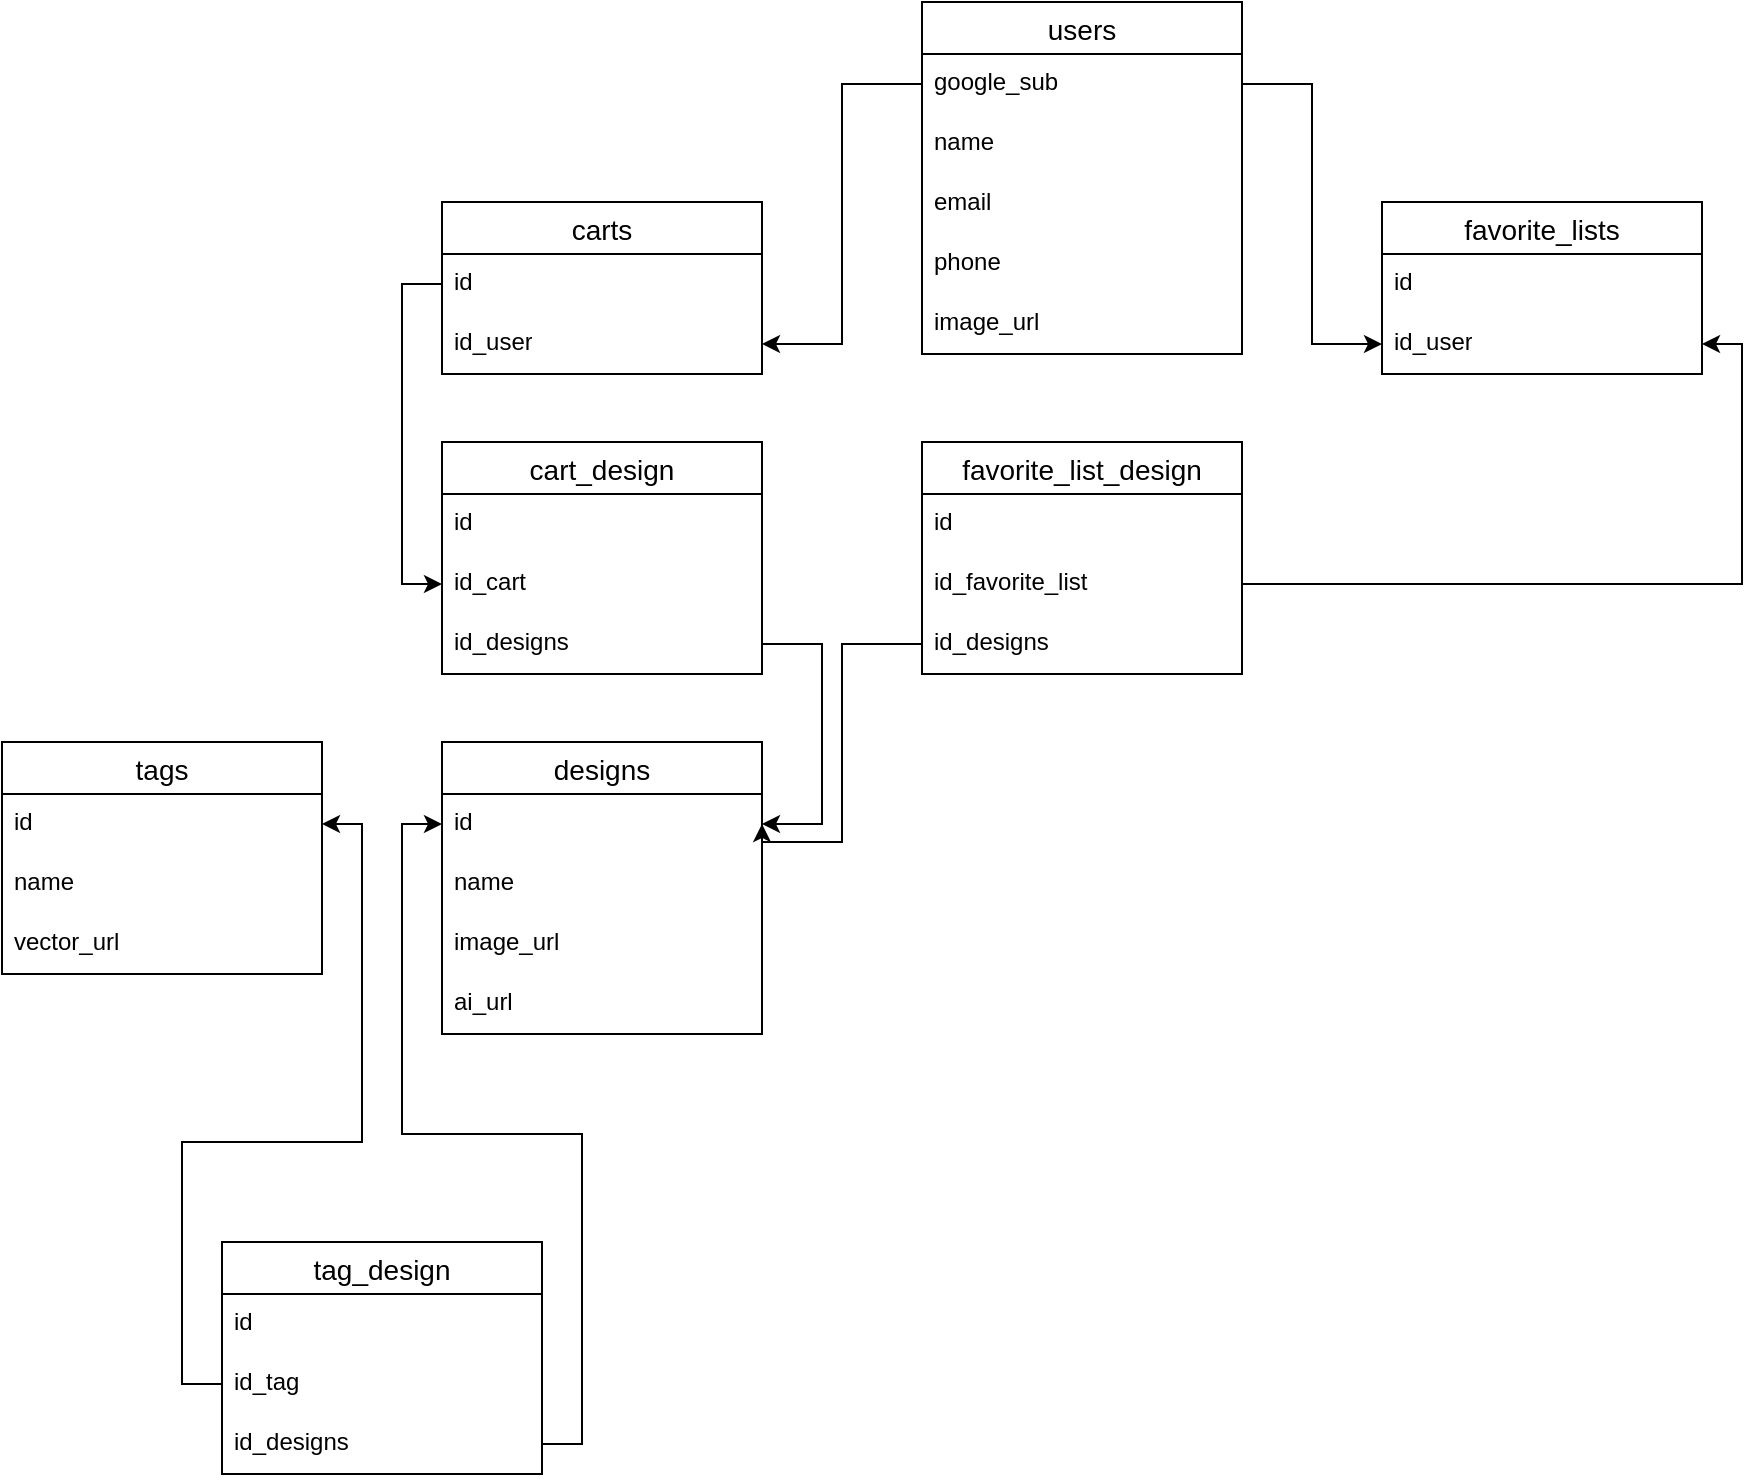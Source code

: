 <mxfile version="24.5.2" type="device">
  <diagram name="Página-1" id="Pjph2aPp95_rokodUOyw">
    <mxGraphModel dx="1534" dy="783" grid="1" gridSize="10" guides="1" tooltips="1" connect="1" arrows="1" fold="1" page="0" pageScale="1" pageWidth="827" pageHeight="1169" math="0" shadow="0">
      <root>
        <mxCell id="0" />
        <mxCell id="1" parent="0" />
        <mxCell id="J8emzlzyHpNZaUxCc-_T-1" value="users" style="swimlane;fontStyle=0;childLayout=stackLayout;horizontal=1;startSize=26;horizontalStack=0;resizeParent=1;resizeParentMax=0;resizeLast=0;collapsible=1;marginBottom=0;align=center;fontSize=14;" vertex="1" parent="1">
          <mxGeometry x="440" width="160" height="176" as="geometry" />
        </mxCell>
        <mxCell id="J8emzlzyHpNZaUxCc-_T-3" value="google_sub" style="text;strokeColor=none;fillColor=none;spacingLeft=4;spacingRight=4;overflow=hidden;rotatable=0;points=[[0,0.5],[1,0.5]];portConstraint=eastwest;fontSize=12;whiteSpace=wrap;html=1;" vertex="1" parent="J8emzlzyHpNZaUxCc-_T-1">
          <mxGeometry y="26" width="160" height="30" as="geometry" />
        </mxCell>
        <mxCell id="J8emzlzyHpNZaUxCc-_T-12" value="name" style="text;strokeColor=none;fillColor=none;spacingLeft=4;spacingRight=4;overflow=hidden;rotatable=0;points=[[0,0.5],[1,0.5]];portConstraint=eastwest;fontSize=12;whiteSpace=wrap;html=1;" vertex="1" parent="J8emzlzyHpNZaUxCc-_T-1">
          <mxGeometry y="56" width="160" height="30" as="geometry" />
        </mxCell>
        <mxCell id="J8emzlzyHpNZaUxCc-_T-9" value="email" style="text;strokeColor=none;fillColor=none;spacingLeft=4;spacingRight=4;overflow=hidden;rotatable=0;points=[[0,0.5],[1,0.5]];portConstraint=eastwest;fontSize=12;whiteSpace=wrap;html=1;" vertex="1" parent="J8emzlzyHpNZaUxCc-_T-1">
          <mxGeometry y="86" width="160" height="30" as="geometry" />
        </mxCell>
        <mxCell id="J8emzlzyHpNZaUxCc-_T-10" value="phone" style="text;strokeColor=none;fillColor=none;spacingLeft=4;spacingRight=4;overflow=hidden;rotatable=0;points=[[0,0.5],[1,0.5]];portConstraint=eastwest;fontSize=12;whiteSpace=wrap;html=1;" vertex="1" parent="J8emzlzyHpNZaUxCc-_T-1">
          <mxGeometry y="116" width="160" height="30" as="geometry" />
        </mxCell>
        <mxCell id="J8emzlzyHpNZaUxCc-_T-11" value="image_url" style="text;strokeColor=none;fillColor=none;spacingLeft=4;spacingRight=4;overflow=hidden;rotatable=0;points=[[0,0.5],[1,0.5]];portConstraint=eastwest;fontSize=12;whiteSpace=wrap;html=1;" vertex="1" parent="J8emzlzyHpNZaUxCc-_T-1">
          <mxGeometry y="146" width="160" height="30" as="geometry" />
        </mxCell>
        <mxCell id="J8emzlzyHpNZaUxCc-_T-5" value="carts" style="swimlane;fontStyle=0;childLayout=stackLayout;horizontal=1;startSize=26;horizontalStack=0;resizeParent=1;resizeParentMax=0;resizeLast=0;collapsible=1;marginBottom=0;align=center;fontSize=14;" vertex="1" parent="1">
          <mxGeometry x="200" y="100" width="160" height="86" as="geometry" />
        </mxCell>
        <mxCell id="J8emzlzyHpNZaUxCc-_T-6" value="id" style="text;strokeColor=none;fillColor=none;spacingLeft=4;spacingRight=4;overflow=hidden;rotatable=0;points=[[0,0.5],[1,0.5]];portConstraint=eastwest;fontSize=12;whiteSpace=wrap;html=1;" vertex="1" parent="J8emzlzyHpNZaUxCc-_T-5">
          <mxGeometry y="26" width="160" height="30" as="geometry" />
        </mxCell>
        <mxCell id="J8emzlzyHpNZaUxCc-_T-7" value="id_user" style="text;strokeColor=none;fillColor=none;spacingLeft=4;spacingRight=4;overflow=hidden;rotatable=0;points=[[0,0.5],[1,0.5]];portConstraint=eastwest;fontSize=12;whiteSpace=wrap;html=1;" vertex="1" parent="J8emzlzyHpNZaUxCc-_T-5">
          <mxGeometry y="56" width="160" height="30" as="geometry" />
        </mxCell>
        <mxCell id="J8emzlzyHpNZaUxCc-_T-13" style="edgeStyle=orthogonalEdgeStyle;rounded=0;orthogonalLoop=1;jettySize=auto;html=1;" edge="1" parent="1" source="J8emzlzyHpNZaUxCc-_T-3" target="J8emzlzyHpNZaUxCc-_T-7">
          <mxGeometry relative="1" as="geometry" />
        </mxCell>
        <mxCell id="J8emzlzyHpNZaUxCc-_T-14" value="designs" style="swimlane;fontStyle=0;childLayout=stackLayout;horizontal=1;startSize=26;horizontalStack=0;resizeParent=1;resizeParentMax=0;resizeLast=0;collapsible=1;marginBottom=0;align=center;fontSize=14;" vertex="1" parent="1">
          <mxGeometry x="200" y="370" width="160" height="146" as="geometry" />
        </mxCell>
        <mxCell id="J8emzlzyHpNZaUxCc-_T-15" value="id" style="text;strokeColor=none;fillColor=none;spacingLeft=4;spacingRight=4;overflow=hidden;rotatable=0;points=[[0,0.5],[1,0.5]];portConstraint=eastwest;fontSize=12;whiteSpace=wrap;html=1;" vertex="1" parent="J8emzlzyHpNZaUxCc-_T-14">
          <mxGeometry y="26" width="160" height="30" as="geometry" />
        </mxCell>
        <mxCell id="J8emzlzyHpNZaUxCc-_T-18" value="name" style="text;strokeColor=none;fillColor=none;spacingLeft=4;spacingRight=4;overflow=hidden;rotatable=0;points=[[0,0.5],[1,0.5]];portConstraint=eastwest;fontSize=12;whiteSpace=wrap;html=1;" vertex="1" parent="J8emzlzyHpNZaUxCc-_T-14">
          <mxGeometry y="56" width="160" height="30" as="geometry" />
        </mxCell>
        <mxCell id="J8emzlzyHpNZaUxCc-_T-16" value="image_url" style="text;strokeColor=none;fillColor=none;spacingLeft=4;spacingRight=4;overflow=hidden;rotatable=0;points=[[0,0.5],[1,0.5]];portConstraint=eastwest;fontSize=12;whiteSpace=wrap;html=1;" vertex="1" parent="J8emzlzyHpNZaUxCc-_T-14">
          <mxGeometry y="86" width="160" height="30" as="geometry" />
        </mxCell>
        <mxCell id="J8emzlzyHpNZaUxCc-_T-17" value="ai_url" style="text;strokeColor=none;fillColor=none;spacingLeft=4;spacingRight=4;overflow=hidden;rotatable=0;points=[[0,0.5],[1,0.5]];portConstraint=eastwest;fontSize=12;whiteSpace=wrap;html=1;" vertex="1" parent="J8emzlzyHpNZaUxCc-_T-14">
          <mxGeometry y="116" width="160" height="30" as="geometry" />
        </mxCell>
        <mxCell id="J8emzlzyHpNZaUxCc-_T-19" value="tags" style="swimlane;fontStyle=0;childLayout=stackLayout;horizontal=1;startSize=26;horizontalStack=0;resizeParent=1;resizeParentMax=0;resizeLast=0;collapsible=1;marginBottom=0;align=center;fontSize=14;" vertex="1" parent="1">
          <mxGeometry x="-20" y="370" width="160" height="116" as="geometry" />
        </mxCell>
        <mxCell id="J8emzlzyHpNZaUxCc-_T-20" value="id" style="text;strokeColor=none;fillColor=none;spacingLeft=4;spacingRight=4;overflow=hidden;rotatable=0;points=[[0,0.5],[1,0.5]];portConstraint=eastwest;fontSize=12;whiteSpace=wrap;html=1;" vertex="1" parent="J8emzlzyHpNZaUxCc-_T-19">
          <mxGeometry y="26" width="160" height="30" as="geometry" />
        </mxCell>
        <mxCell id="J8emzlzyHpNZaUxCc-_T-21" value="name" style="text;strokeColor=none;fillColor=none;spacingLeft=4;spacingRight=4;overflow=hidden;rotatable=0;points=[[0,0.5],[1,0.5]];portConstraint=eastwest;fontSize=12;whiteSpace=wrap;html=1;" vertex="1" parent="J8emzlzyHpNZaUxCc-_T-19">
          <mxGeometry y="56" width="160" height="30" as="geometry" />
        </mxCell>
        <mxCell id="J8emzlzyHpNZaUxCc-_T-22" value="vector_url" style="text;strokeColor=none;fillColor=none;spacingLeft=4;spacingRight=4;overflow=hidden;rotatable=0;points=[[0,0.5],[1,0.5]];portConstraint=eastwest;fontSize=12;whiteSpace=wrap;html=1;" vertex="1" parent="J8emzlzyHpNZaUxCc-_T-19">
          <mxGeometry y="86" width="160" height="30" as="geometry" />
        </mxCell>
        <mxCell id="J8emzlzyHpNZaUxCc-_T-24" value="tag_design" style="swimlane;fontStyle=0;childLayout=stackLayout;horizontal=1;startSize=26;horizontalStack=0;resizeParent=1;resizeParentMax=0;resizeLast=0;collapsible=1;marginBottom=0;align=center;fontSize=14;" vertex="1" parent="1">
          <mxGeometry x="90" y="620" width="160" height="116" as="geometry" />
        </mxCell>
        <mxCell id="J8emzlzyHpNZaUxCc-_T-25" value="id" style="text;strokeColor=none;fillColor=none;spacingLeft=4;spacingRight=4;overflow=hidden;rotatable=0;points=[[0,0.5],[1,0.5]];portConstraint=eastwest;fontSize=12;whiteSpace=wrap;html=1;" vertex="1" parent="J8emzlzyHpNZaUxCc-_T-24">
          <mxGeometry y="26" width="160" height="30" as="geometry" />
        </mxCell>
        <mxCell id="J8emzlzyHpNZaUxCc-_T-26" value="id_tag" style="text;strokeColor=none;fillColor=none;spacingLeft=4;spacingRight=4;overflow=hidden;rotatable=0;points=[[0,0.5],[1,0.5]];portConstraint=eastwest;fontSize=12;whiteSpace=wrap;html=1;" vertex="1" parent="J8emzlzyHpNZaUxCc-_T-24">
          <mxGeometry y="56" width="160" height="30" as="geometry" />
        </mxCell>
        <mxCell id="J8emzlzyHpNZaUxCc-_T-27" value="id_designs" style="text;strokeColor=none;fillColor=none;spacingLeft=4;spacingRight=4;overflow=hidden;rotatable=0;points=[[0,0.5],[1,0.5]];portConstraint=eastwest;fontSize=12;whiteSpace=wrap;html=1;" vertex="1" parent="J8emzlzyHpNZaUxCc-_T-24">
          <mxGeometry y="86" width="160" height="30" as="geometry" />
        </mxCell>
        <mxCell id="J8emzlzyHpNZaUxCc-_T-28" style="edgeStyle=orthogonalEdgeStyle;rounded=0;orthogonalLoop=1;jettySize=auto;html=1;entryX=1;entryY=0.5;entryDx=0;entryDy=0;" edge="1" parent="1" source="J8emzlzyHpNZaUxCc-_T-26" target="J8emzlzyHpNZaUxCc-_T-20">
          <mxGeometry relative="1" as="geometry">
            <Array as="points">
              <mxPoint x="70" y="691" />
              <mxPoint x="70" y="570" />
              <mxPoint x="160" y="570" />
              <mxPoint x="160" y="411" />
            </Array>
          </mxGeometry>
        </mxCell>
        <mxCell id="J8emzlzyHpNZaUxCc-_T-29" style="edgeStyle=orthogonalEdgeStyle;rounded=0;orthogonalLoop=1;jettySize=auto;html=1;" edge="1" parent="1" source="J8emzlzyHpNZaUxCc-_T-27" target="J8emzlzyHpNZaUxCc-_T-15">
          <mxGeometry relative="1" as="geometry" />
        </mxCell>
        <mxCell id="J8emzlzyHpNZaUxCc-_T-30" value="cart_design" style="swimlane;fontStyle=0;childLayout=stackLayout;horizontal=1;startSize=26;horizontalStack=0;resizeParent=1;resizeParentMax=0;resizeLast=0;collapsible=1;marginBottom=0;align=center;fontSize=14;" vertex="1" parent="1">
          <mxGeometry x="200" y="220" width="160" height="116" as="geometry" />
        </mxCell>
        <mxCell id="J8emzlzyHpNZaUxCc-_T-31" value="id" style="text;strokeColor=none;fillColor=none;spacingLeft=4;spacingRight=4;overflow=hidden;rotatable=0;points=[[0,0.5],[1,0.5]];portConstraint=eastwest;fontSize=12;whiteSpace=wrap;html=1;" vertex="1" parent="J8emzlzyHpNZaUxCc-_T-30">
          <mxGeometry y="26" width="160" height="30" as="geometry" />
        </mxCell>
        <mxCell id="J8emzlzyHpNZaUxCc-_T-32" value="id_cart" style="text;strokeColor=none;fillColor=none;spacingLeft=4;spacingRight=4;overflow=hidden;rotatable=0;points=[[0,0.5],[1,0.5]];portConstraint=eastwest;fontSize=12;whiteSpace=wrap;html=1;" vertex="1" parent="J8emzlzyHpNZaUxCc-_T-30">
          <mxGeometry y="56" width="160" height="30" as="geometry" />
        </mxCell>
        <mxCell id="J8emzlzyHpNZaUxCc-_T-33" value="id_designs" style="text;strokeColor=none;fillColor=none;spacingLeft=4;spacingRight=4;overflow=hidden;rotatable=0;points=[[0,0.5],[1,0.5]];portConstraint=eastwest;fontSize=12;whiteSpace=wrap;html=1;" vertex="1" parent="J8emzlzyHpNZaUxCc-_T-30">
          <mxGeometry y="86" width="160" height="30" as="geometry" />
        </mxCell>
        <mxCell id="J8emzlzyHpNZaUxCc-_T-34" style="edgeStyle=orthogonalEdgeStyle;rounded=0;orthogonalLoop=1;jettySize=auto;html=1;entryX=1;entryY=0.5;entryDx=0;entryDy=0;exitX=1;exitY=0.5;exitDx=0;exitDy=0;" edge="1" parent="1" source="J8emzlzyHpNZaUxCc-_T-33" target="J8emzlzyHpNZaUxCc-_T-15">
          <mxGeometry relative="1" as="geometry">
            <Array as="points">
              <mxPoint x="390" y="321" />
              <mxPoint x="390" y="411" />
            </Array>
          </mxGeometry>
        </mxCell>
        <mxCell id="J8emzlzyHpNZaUxCc-_T-35" style="edgeStyle=orthogonalEdgeStyle;rounded=0;orthogonalLoop=1;jettySize=auto;html=1;entryX=0;entryY=0.5;entryDx=0;entryDy=0;" edge="1" parent="1" source="J8emzlzyHpNZaUxCc-_T-6" target="J8emzlzyHpNZaUxCc-_T-32">
          <mxGeometry relative="1" as="geometry" />
        </mxCell>
        <mxCell id="J8emzlzyHpNZaUxCc-_T-36" value="favorite_lists" style="swimlane;fontStyle=0;childLayout=stackLayout;horizontal=1;startSize=26;horizontalStack=0;resizeParent=1;resizeParentMax=0;resizeLast=0;collapsible=1;marginBottom=0;align=center;fontSize=14;" vertex="1" parent="1">
          <mxGeometry x="670" y="100" width="160" height="86" as="geometry" />
        </mxCell>
        <mxCell id="J8emzlzyHpNZaUxCc-_T-37" value="id" style="text;strokeColor=none;fillColor=none;spacingLeft=4;spacingRight=4;overflow=hidden;rotatable=0;points=[[0,0.5],[1,0.5]];portConstraint=eastwest;fontSize=12;whiteSpace=wrap;html=1;" vertex="1" parent="J8emzlzyHpNZaUxCc-_T-36">
          <mxGeometry y="26" width="160" height="30" as="geometry" />
        </mxCell>
        <mxCell id="J8emzlzyHpNZaUxCc-_T-38" value="id_user" style="text;strokeColor=none;fillColor=none;spacingLeft=4;spacingRight=4;overflow=hidden;rotatable=0;points=[[0,0.5],[1,0.5]];portConstraint=eastwest;fontSize=12;whiteSpace=wrap;html=1;" vertex="1" parent="J8emzlzyHpNZaUxCc-_T-36">
          <mxGeometry y="56" width="160" height="30" as="geometry" />
        </mxCell>
        <mxCell id="J8emzlzyHpNZaUxCc-_T-40" style="edgeStyle=orthogonalEdgeStyle;rounded=0;orthogonalLoop=1;jettySize=auto;html=1;" edge="1" parent="1" source="J8emzlzyHpNZaUxCc-_T-3" target="J8emzlzyHpNZaUxCc-_T-38">
          <mxGeometry relative="1" as="geometry" />
        </mxCell>
        <mxCell id="J8emzlzyHpNZaUxCc-_T-44" value="favorite_list_design" style="swimlane;fontStyle=0;childLayout=stackLayout;horizontal=1;startSize=26;horizontalStack=0;resizeParent=1;resizeParentMax=0;resizeLast=0;collapsible=1;marginBottom=0;align=center;fontSize=14;" vertex="1" parent="1">
          <mxGeometry x="440" y="220" width="160" height="116" as="geometry" />
        </mxCell>
        <mxCell id="J8emzlzyHpNZaUxCc-_T-45" value="id" style="text;strokeColor=none;fillColor=none;spacingLeft=4;spacingRight=4;overflow=hidden;rotatable=0;points=[[0,0.5],[1,0.5]];portConstraint=eastwest;fontSize=12;whiteSpace=wrap;html=1;" vertex="1" parent="J8emzlzyHpNZaUxCc-_T-44">
          <mxGeometry y="26" width="160" height="30" as="geometry" />
        </mxCell>
        <mxCell id="J8emzlzyHpNZaUxCc-_T-46" value="id_favorite_list" style="text;strokeColor=none;fillColor=none;spacingLeft=4;spacingRight=4;overflow=hidden;rotatable=0;points=[[0,0.5],[1,0.5]];portConstraint=eastwest;fontSize=12;whiteSpace=wrap;html=1;" vertex="1" parent="J8emzlzyHpNZaUxCc-_T-44">
          <mxGeometry y="56" width="160" height="30" as="geometry" />
        </mxCell>
        <mxCell id="J8emzlzyHpNZaUxCc-_T-47" value="id_designs" style="text;strokeColor=none;fillColor=none;spacingLeft=4;spacingRight=4;overflow=hidden;rotatable=0;points=[[0,0.5],[1,0.5]];portConstraint=eastwest;fontSize=12;whiteSpace=wrap;html=1;" vertex="1" parent="J8emzlzyHpNZaUxCc-_T-44">
          <mxGeometry y="86" width="160" height="30" as="geometry" />
        </mxCell>
        <mxCell id="J8emzlzyHpNZaUxCc-_T-48" style="edgeStyle=orthogonalEdgeStyle;rounded=0;orthogonalLoop=1;jettySize=auto;html=1;entryX=1;entryY=0.5;entryDx=0;entryDy=0;" edge="1" parent="1" source="J8emzlzyHpNZaUxCc-_T-46" target="J8emzlzyHpNZaUxCc-_T-38">
          <mxGeometry relative="1" as="geometry" />
        </mxCell>
        <mxCell id="J8emzlzyHpNZaUxCc-_T-49" style="edgeStyle=orthogonalEdgeStyle;rounded=0;orthogonalLoop=1;jettySize=auto;html=1;entryX=1;entryY=0.5;entryDx=0;entryDy=0;" edge="1" parent="1" source="J8emzlzyHpNZaUxCc-_T-47" target="J8emzlzyHpNZaUxCc-_T-15">
          <mxGeometry relative="1" as="geometry">
            <Array as="points">
              <mxPoint x="400" y="321" />
              <mxPoint x="400" y="420" />
              <mxPoint x="360" y="420" />
            </Array>
          </mxGeometry>
        </mxCell>
      </root>
    </mxGraphModel>
  </diagram>
</mxfile>
